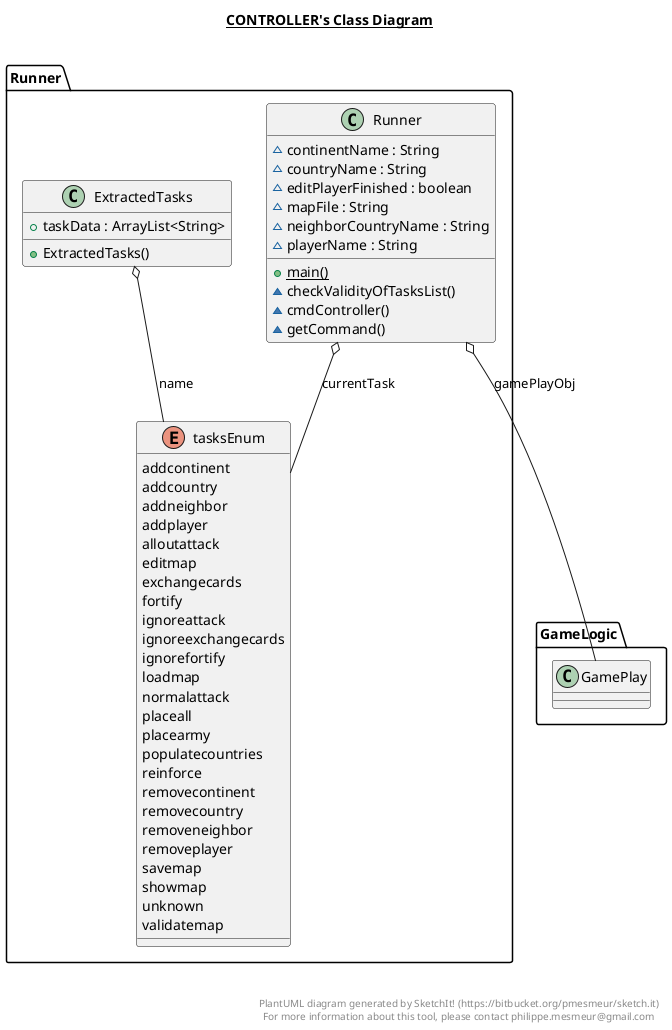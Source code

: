 @startuml

title __CONTROLLER's Class Diagram__\n

  namespace Runner {
    class Runner.Runner {
        ~ continentName : String
        ~ countryName : String
        ~ editPlayerFinished : boolean
        ~ mapFile : String
        ~ neighborCountryName : String
        ~ playerName : String
        {static} + main()
        ~ checkValidityOfTasksList()
        ~ cmdController()
        ~ getCommand()
    }
  }
  

  namespace Runner {
    class Runner.ExtractedTasks {
        + taskData : ArrayList<String>
        + ExtractedTasks()
    }
  }
  

  namespace Runner {
    enum tasksEnum {
      addcontinent
      addcountry
      addneighbor
      addplayer
      alloutattack
      editmap
      exchangecards
      fortify
      ignoreattack
      ignoreexchangecards
      ignorefortify
      loadmap
      normalattack
      placeall
      placearmy
      populatecountries
      reinforce
      removecontinent
      removecountry
      removeneighbor
      removeplayer
      savemap
      showmap
      unknown
      validatemap
    }
  }
  

  Runner.Runner o-- Runner.tasksEnum : currentTask
  Runner.Runner o-- GameLogic.GamePlay : gamePlayObj
  Runner.ExtractedTasks o-- Runner.tasksEnum : name


right footer


PlantUML diagram generated by SketchIt! (https://bitbucket.org/pmesmeur/sketch.it)
For more information about this tool, please contact philippe.mesmeur@gmail.com
endfooter

@enduml
